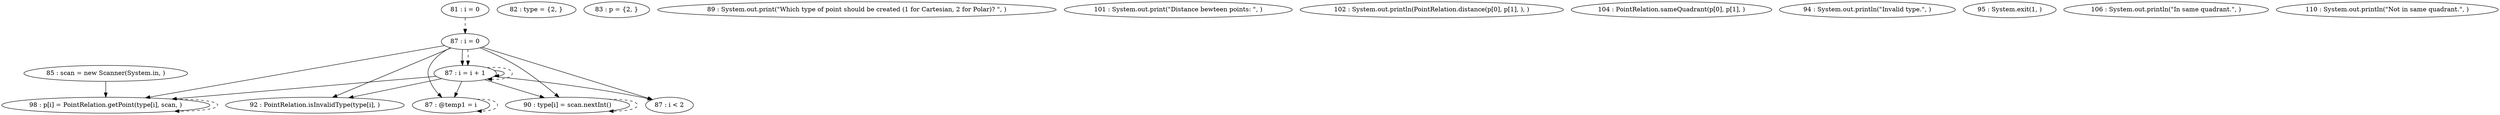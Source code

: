 digraph G {
"81 : i = 0"
"81 : i = 0" -> "87 : i = 0" [style=dashed]
"82 : type = {2, }"
"83 : p = {2, }"
"85 : scan = new Scanner(System.in, )"
"85 : scan = new Scanner(System.in, )" -> "98 : p[i] = PointRelation.getPoint(type[i], scan, )"
"87 : i = 0"
"87 : i = 0" -> "87 : i < 2"
"87 : i = 0" -> "92 : PointRelation.isInvalidType(type[i], )"
"87 : i = 0" -> "87 : @temp1 = i"
"87 : i = 0" -> "90 : type[i] = scan.nextInt()"
"87 : i = 0" -> "98 : p[i] = PointRelation.getPoint(type[i], scan, )"
"87 : i = 0" -> "87 : i = i + 1"
"87 : i = 0" -> "87 : i = i + 1" [style=dashed]
"87 : i < 2"
"89 : System.out.print(\"Which type of point should be created (1 for Cartesian, 2 for Polar)? \", )"
"90 : type[i] = scan.nextInt()"
"90 : type[i] = scan.nextInt()" -> "90 : type[i] = scan.nextInt()" [style=dashed]
"92 : PointRelation.isInvalidType(type[i], )"
"101 : System.out.print(\"Distance bewteen points: \", )"
"102 : System.out.println(PointRelation.distance(p[0], p[1], ), )"
"104 : PointRelation.sameQuadrant(p[0], p[1], )"
"94 : System.out.println(\"Invalid type.\", )"
"95 : System.exit(1, )"
"98 : p[i] = PointRelation.getPoint(type[i], scan, )"
"98 : p[i] = PointRelation.getPoint(type[i], scan, )" -> "98 : p[i] = PointRelation.getPoint(type[i], scan, )" [style=dashed]
"87 : @temp1 = i"
"87 : @temp1 = i" -> "87 : @temp1 = i" [style=dashed]
"87 : i = i + 1"
"87 : i = i + 1" -> "87 : i < 2"
"87 : i = i + 1" -> "92 : PointRelation.isInvalidType(type[i], )"
"87 : i = i + 1" -> "87 : @temp1 = i"
"87 : i = i + 1" -> "90 : type[i] = scan.nextInt()"
"87 : i = i + 1" -> "98 : p[i] = PointRelation.getPoint(type[i], scan, )"
"87 : i = i + 1" -> "87 : i = i + 1"
"87 : i = i + 1" -> "87 : i = i + 1" [style=dashed]
"106 : System.out.println(\"In same quadrant.\", )"
"110 : System.out.println(\"Not in same quadrant.\", )"
}